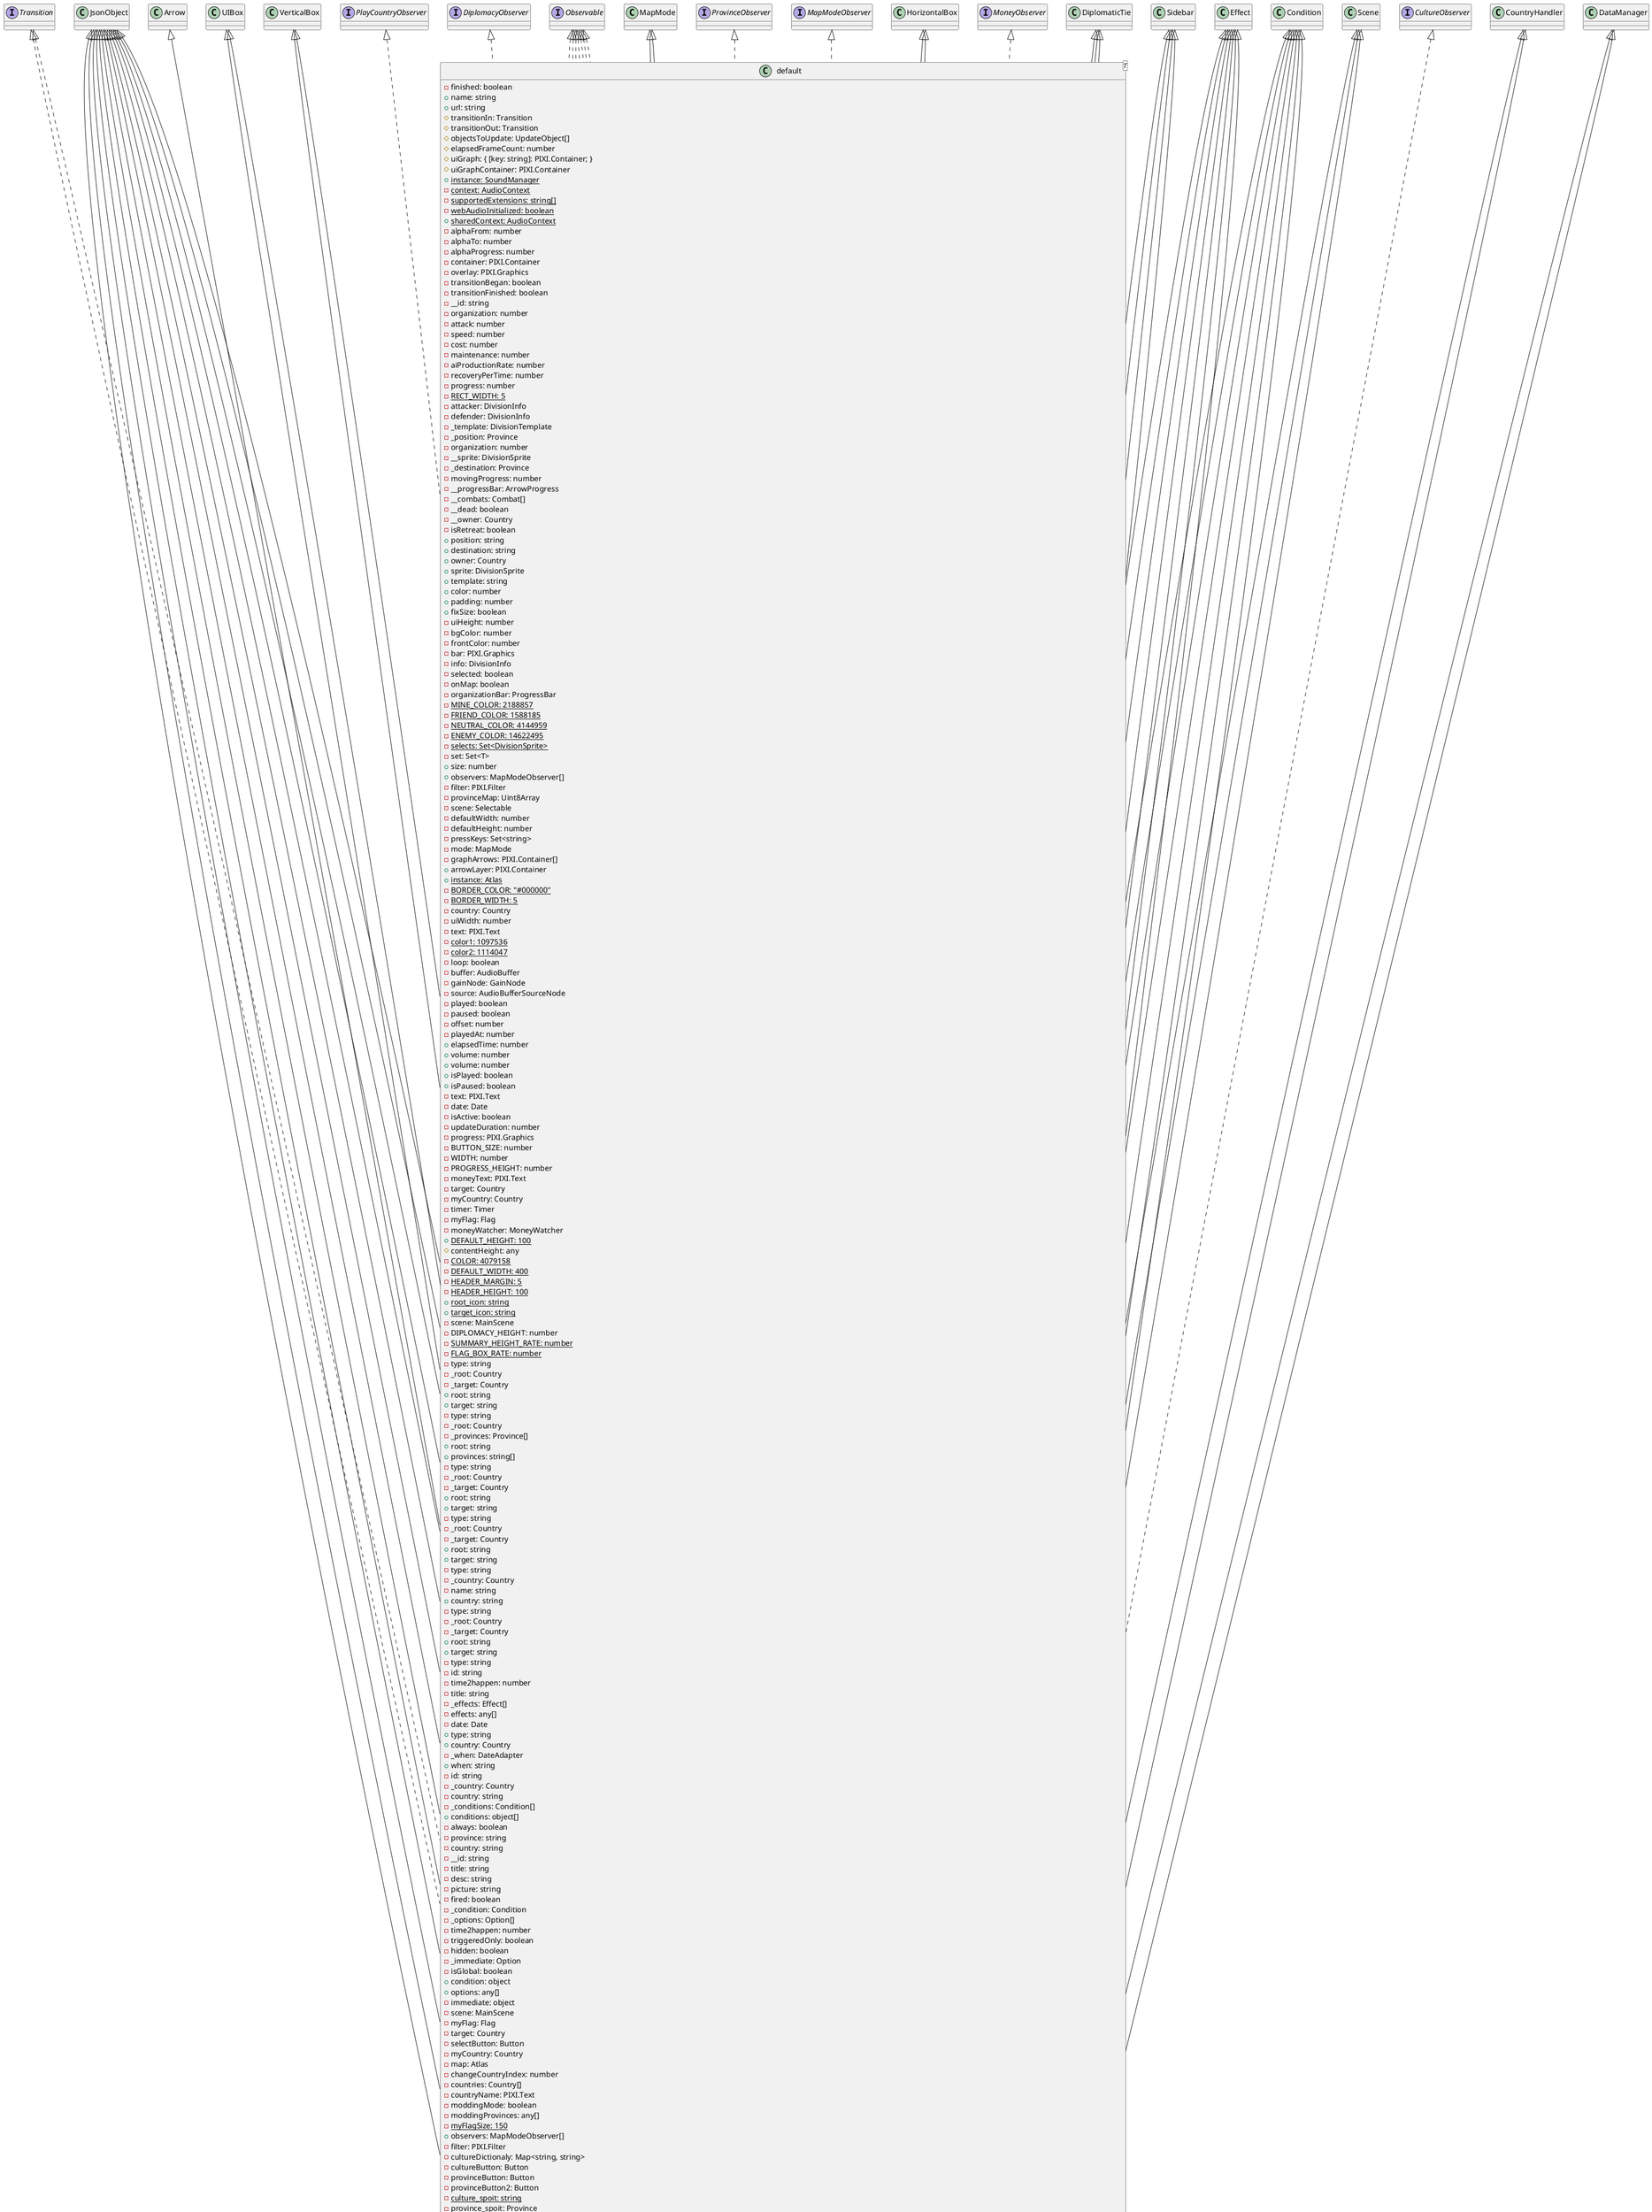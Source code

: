@startuml
enum JsonType {
    GameData
    SaveData
}
class default {
    +{static} toJSON(object: any, replacer?: (key: any, value: any) => Array<any>): any
}
interface default {
    +isDestroyed(): boolean
    +update(dt: number): void
}
interface default {
    +getContainer(): PIXI.Container
    +begin(): void
    +isBegan(): boolean
    +isFinished(): boolean
    +isActive(): boolean
    +update(dt: number): void
    +setCallback(callback: () => void): void
}
class default implements Transition {
    -onTransitionFinished: () => void
    -finished: boolean
    +getContainer(): PIXI.Container
    +begin(): void
    +isBegan(): boolean
    +isFinished(): boolean
    +isActive(): boolean
    +update(_dt: number): void
    +setCallback(callback: () => void): void
}
interface default {
    +name: string
    +url: string
}
abstract class default {
    #transitionIn: Transition
    #transitionOut: Transition
    #objectsToUpdate: UpdateObject[]
    #elapsedFrameCount: number
    #uiGraph: { [key: string]: PIXI.Container; }
    #uiGraphContainer: PIXI.Container
    #registerUpdatingObject(object: UpdateObject): void
    #updateRegisteredObjects(delta: number): void
    +beginTransitionIn(onTransitionFinished: (scene: Scene) => void): void
    +beginTransitionOut(onTransitionFinished: (scene: Scene) => void): void
    +update(delta: number): void
    #createInitialResourceList(): (string | LoaderAddParam)[]
    +beginLoadResource(onLoaded: () => void): Promise<void>
    #loadInitialResource(onLoaded: () => void): void
    -filterLoadedAssets(assets: (string | LoaderAddParam)[]): LoaderAddParam[]
    #onInitialResourceLoaded(): LoaderAddParam[] | string[]
    #loadAdditionalResource(assets: LoaderAddParam[] | string[], onLoaded: () => void): void
    #onAdditionalResourceLoaded(): void
    #onResourceLoaded(): void
}
class default {
    +{static} instance: SoundManager
    -{static} context: AudioContext
    -{static} supportedExtensions: string[]
    -{static} webAudioInitialized: boolean
    +{static} sharedContext: AudioContext
    +{static} init(ctx?: AudioContext): void
    +{static} setSoundInitializeEvent(browser: BrowserInfo | BotInfo | NodeInfo): void
    +{static} useWebaudio(browser: BrowserInfo | BotInfo | NodeInfo): void
    +{static} decodeAudio(binary: any, callback: (buf: AudioBuffer) => void): void
    +{static} decodeAudioWithPromise(binary: any, callback: (buf: AudioBuffer) => void): void
}
class default implements Transition {
    -onTransitionFinished: () => void
    -alphaFrom: number
    -alphaTo: number
    -alphaProgress: number
    -container: PIXI.Container
    -overlay: PIXI.Graphics
    -transitionBegan: boolean
    -transitionFinished: boolean
    +getContainer(): PIXI.Container
    +begin(): void
    +isBegan(): boolean
    +isFinished(): boolean
    +isActive(): boolean
    +update(_dt: number): void
    +setCallback(callback: () => void): void
}
interface Selectable {
    +selectProvince(province: Province): void
}
abstract class default {
    +replacer(key: string, value: any, type: JsonType): any[]
    +toJsonObject(type: JsonType): object
}
class default extends JsonObject {
    -__id: string
    -organization: number
    -attack: number
    -speed: number
    -cost: number
    -maintenance: number
    -aiProductionRate: number
    -recoveryPerTime: number
    +getId(): string
    +getSpeed(): number
    +getAttack(): number
    +getOrganization(): number
    +getAiProductionRate(): number
    +getCost(): number
    +getMaintainance(): number
    +getRecoveryPerTime(): number
    +buildDivision(country: Country): DivisionInfo
}
class default extends Arrow {
    -progress: number
    +setProgress(progress: number): void
    -{static} RECT_WIDTH: 5
}
class default extends JsonObject {
    -attacker: DivisionInfo
    -defender: DivisionInfo
    +combat(): void
    -endCombat(): void
    +getRoot(): DivisionInfo
    +getTarget(): DivisionInfo
    +getOpponent(division: DivisionInfo): DivisionInfo
    +{static} create(root: DivisionInfo, target: DivisionInfo): Combat
}
class default extends JsonObject {
    -_template: DivisionTemplate
    -_position: Province
    -organization: number
    -__sprite: DivisionSprite
    -_destination: Province
    -movingProgress: number
    -__progressBar: ArrowProgress
    -__combats: Combat[]
    -__dead: boolean
    -__owner: Country
    -isRetreat: boolean
    +setTemplate(template: DivisionTemplate): void
    +createSprite(): void
    +applyCost(): void
    +position: string
    +destination: string
    +getMaintainance(): number
    +setPosition(province: Province): void
    +getPosition(): Province
    +owner: Country
    +sprite: DivisionSprite
    +attack(target: DivisionInfo): void
    +getOrganization(): number
    +setOrganization(organization: number): void
    +getTemplate(): DivisionTemplate
    +moveTo(destination: Province): void
    -hasCombatWith(target: DivisionInfo): Combat
    +addCombat(combat: Combat): void
    +removeCombat(combat: Combat): void
    +destroy(): void
    +stopMove(): void
    +isMoving(): boolean
    +isFighting(): boolean
    +template: string
    +retreat(): void
    +update(): void
    +getSprite(): DivisionSprite
    +replacer(key: string, value: any, type: string): any[]
}
abstract class default {
    +color: number
    +padding: number
    +fixSize: boolean
    +setSize(width: number, height: number): void
    +{abstract} addPart(part: PIXI.Container, maxLength?: number): void
}
class default extends UIBox {
    -uiHeight: number
    +addPart(part: PIXI.Container): void
    +getUiHeight(): number
}
class default {
    -bgColor: number
    -frontColor: number
    -bar: PIXI.Graphics
    +setProgress(progress: number): void
}
interface default {
    +onPlayCountryChange(country: Country): any
}
interface default {
    +onDiplomacyChange(tie: DiplomaticTie, isCreated: boolean): any
}
class default extends VerticalBox implements PlayCountryObserver, DiplomacyObserver {
    -info: DivisionInfo
    -selected: boolean
    -onMap: boolean
    -organizationBar: ProgressBar
    +getInfo(): DivisionInfo
    +setOnMap(flag: boolean): void
    +getOnMap(): boolean
    +select(): void
    +deselect(): void
    -onClick(e: PIXI.interaction.InteractionEvent): void
    +setOrganizationRate(organizationRate: number): void
    +getPosition(): Province
    +onPlayCountryChange(country: Country): void
    +onDiplomacyChange(tie: DiplomaticTie, isCreated: boolean): void
    +destroy(): void
    -{static} MINE_COLOR: 2188857
    -{static} FRIEND_COLOR: 1588185
    -{static} NEUTRAL_COLOR: 4144959
    -{static} ENEMY_COLOR: 14622495
    -{static} selects: Set<DivisionSprite>
    +{static} moveSelectingDivisionsTo(province: Province): void
    +{static} hasSelectingDivisions(): boolean
}
class default<T> extends JsonObject {
    -set: Set<T>
    +add(value: T): void
    +delete(value: T): boolean
    +has(value: T): boolean
    +forEach(callback: (value: T) => void): void
    +some(callback: (value: T) => boolean): boolean
    +filter(callback: (value: T) => boolean): T[]
    +size: number
    +toJsonObject(type: JsonType): object
}
interface default {
    +addObserver(observer: any): void
    +removeObserver(observer: any): void
}
abstract class default implements Observable {
    +{abstract} update(): void
    +{abstract} addObserver(observer: any): void
    +{abstract} removeObserver(observer: any): void
    +{abstract} destroy(): void
}
interface default {
    +onProvinceChange(): any
}
interface default {
    +onMapModeUpdated(filter: PIXI.Filter): any
}
class default extends MapMode implements ProvinceObserver, Observable {
    +observers: MapModeObserver[]
    -filter: PIXI.Filter
    +update(): void
    +onProvinceChange(): void
    +addObserver(observer: MapModeObserver): void
    +removeObserver(observer: MapModeObserver): void
    +destroy(): void
}
class default implements MapModeObserver {
    -provinceMap: Uint8Array
    -scene: Selectable
    -defaultWidth: number
    -defaultHeight: number
    -pressKeys: Set<string>
    -mode: MapMode
    -graphArrows: PIXI.Container[]
    +arrowLayer: PIXI.Container
    -getProvinceIdFromPoint(position: PIXI.Point): string
    -getClickedProvince(e: PIXI.interaction.InteractionEvent): Province
    +move(): void
    -getBarycenter(point: PIXI.Point): PIXI.Point
    +calculateBarycenterOfAll(): void
    -getProvince(position: PIXI.Point): Province
    +onMapModeUpdated(filter: any): void
    -moveDivisionsTo(province: Province): void
    +getNeighborProvinces(province: Province): ExtendedSet<Province>
    +isNextTo(province1: Province, province2: Province): boolean
    +setMode(mode: MapMode): void
    +generateProvinceGraph(): void
    +switchProvinceGraph(): void
    +{static} instance: Atlas
    -{static} BORDER_COLOR: "#000000"
    -{static} BORDER_WIDTH: 5
}
class default {
    -country: Country
    -onClick(): void
}
class default extends UIBox {
    -uiWidth: number
    +addPart(part: PIXI.Container, align?: number): void
    +replacePart(before: PIXI.Container, after: PIXI.Container): void
}
class default
class default {
    -text: PIXI.Text
    +setText(text: string): void
    -{static} color1: 1097536
    -{static} color2: 1114047
}
class default {
    -loop: boolean
    -buffer: AudioBuffer
    -gainNode: GainNode
    -source: AudioBufferSourceNode
    -played: boolean
    -paused: boolean
    -offset: number
    -playedAt: number
    +play(loop?: boolean, offset?: number): void
    +stop(): void
    +elapsedTime: number
    +pause(): void
    +resume(): void
    +volume: number
    +volume: number
    +isPlayed: boolean
    +isPaused: boolean
}
class default {
    -text: PIXI.Text
    -date: Date
    -isActive: boolean
    -updateDuration: number
    -progress: PIXI.Graphics
    -BUTTON_SIZE: number
    -WIDTH: number
    -PROGRESS_HEIGHT: number
    +update(elapsedFrameCount: number): boolean
    +faster(): void
    +slower(): void
    -playSE(): void
    +getDate(): Date
    -drawProgress(): void
}
interface default {
    +onMoneyChange(amount: number): any
}
class default extends HorizontalBox implements MoneyObserver {
    -moneyText: PIXI.Text
    -target: Country
    +update(): void
    +destroy(): void
    +onMoneyChange(amount: number): void
}
class default extends HorizontalBox {
    -myCountry: Country
    -timer: Timer
    -myFlag: Flag
    -moneyWatcher: MoneyWatcher
    +getTimer(): Timer
    +setPlayCountry(country: Country): void
    +update(): void
    +{static} DEFAULT_HEIGHT: 100
}
class default extends VerticalBox {
    #contentHeight: any
    -{static} COLOR: 4079158
    -{static} DEFAULT_WIDTH: 400
    -{static} HEADER_MARGIN: 5
    -{static} HEADER_HEIGHT: 100
}
class default
class default extends DiplomaticTie {
    +getRootIcon(): string
    +getTargetIcon(): string
    +{static} root_icon: string
    +{static} target_icon: string
}
class default extends Sidebar {
    -scene: MainScene
    -DIPLOMACY_HEIGHT: number
    -{static} SUMMARY_HEIGHT_RATE: number
    -{static} FLAG_BOX_RATE: number
}
abstract class default extends JsonObject {
    +{abstract} activate(): void
}
class default extends Effect {
    -type: string
    -_root: Country
    -_target: Country
    +activate(): void
    +root: string
    +target: string
    +replacer(key: string, value: any, type: JsonType): any[]
}
class default extends Effect {
    -type: string
    -_root: Country
    -_provinces: Province[]
    +activate(): void
    +root: string
    +provinces: string[]
    +replacer(key: string, value: any, type: JsonType): any[]
}
class default extends Effect {
    -type: string
    -_root: Country
    -_target: Country
    +activate(): void
    +root: string
    +target: string
    +replacer(key: string, value: any, type: JsonType): any[]
}
class default extends Effect {
    -type: string
    -_root: Country
    -_target: Country
    +activate(): void
    +root: string
    +target: string
    +replacer(key: string, value: any, type: JsonType): any[]
}
class default extends Effect {
    -type: string
    -_country: Country
    -name: string
    +activate(): void
    +country: string
    +replacer(key: string, value: any, type: JsonType): any[]
}
class default extends Effect {
    -type: string
    -_root: Country
    -_target: Country
    +activate(): void
    +root: string
    +target: string
    +replacer(key: string, value: any, type: JsonType): any[]
}
class default extends Effect {
    -type: string
    -id: string
    -time2happen: number
    +activate(): void
}
class default {
    +{static} createEffect(effect: any): Effect
}
class default extends JsonObject {
    -title: string
    -_effects: Effect[]
    -effects: any[]
    +takeEffects(): void
    +getTitle(): string
}
class default {
    -date: Date
    +getTime(): number
    +getFormatedDate(format_str?: string): string
    +toJSON(): string
}
abstract class default extends JsonObject {
    +type: string
    +{abstract} isValid(root: Country, date: Date): boolean
    +toJSON(): any
}
abstract class default {
    +country: Country
    +update(): void
    +getCountry(): Country
    +{abstract} dispatchEvents(): void
    +{abstract} onEvent(event: Event): void
}
class default extends Condition {
    -_when: DateAdapter
    +when: string
    +isValid(country: Country, date: Date): boolean
}
class default extends Condition {
    -id: string
    +isValid(country: Country, date: Date): boolean
}
class default extends Condition {
    -_country: Country
    +isValid(country: Country, date: Date): boolean
    -country: string
    +replacer(key: string, value: any, type: JsonType): any[]
}
class default extends Condition {
    -_conditions: Condition[]
    +conditions: object[]
    +isValid(country: Country, date: Date): boolean
}
class default extends Condition {
    -always: boolean
    +isValid(country: Country, date: Date): boolean
}
class default extends Condition {
    -province: string
    +isValid(country: Country, date: Date): boolean
}
class default extends Condition {
    -country: string
    +isValid(country: Country, date: Date): boolean
}
abstract class default {
    +{static} createCondition(condition: object): (DateCondition & object) | (EventFired & object) | (CountryIs & object) | (And & object) | (Always & object) | (OwnProvince & object) | (AtWarWith & object)
}
class default extends JsonObject {
    -__id: string
    -title: string
    -desc: string
    -picture: string
    -fired: boolean
    -_condition: Condition
    -_options: Option[]
    -time2happen: number
    -triggeredOnly: boolean
    -hidden: boolean
    -_immediate: Option
    -isGlobal: boolean
    +isDispatchable(country: Country, date: Date): boolean
    +dispatch(dispatcher: CountryHandler, date: Date): void
    +condition: object
    +options: any[]
    +getOptions(): Option[]
    +getId(): string
    +setTime2happen(time2happen: any): void
    +countFoward(): void
    +isFired(): boolean
    +getDesc(): string
    +getTitle(): string
    +showDialog(): void
    -immediate: object
    +replacer(key: string, value: any, type: JsonType): any[]
}
class default extends Sidebar {
    -scene: MainScene
}
class default extends Scene implements Selectable {
    -myFlag: Flag
    -target: Country
    -selectButton: Button
    -myCountry: Country
    -map: Atlas
    -changeCountryIndex: number
    -countries: Country[]
    -countryName: PIXI.Text
    -moddingMode: boolean
    -moddingProvinces: any[]
    #createInitialResourceList(): (string | LoaderAddParam)[]
    #onResourceLoaded(): void
    -selectAsMyCountry(country?: Country): void
    -deselectMyCountry(): void
    +selectProvince(province: Province): void
    -selectAsTarget(country: Country): void
    -integrity(): void
    -confirm(): void
    +update(dt: number): void
    -{static} myFlagSize: 150
}
interface default {
    +onCultureChange(): any
}
class default extends MapMode implements CultureObserver, Observable {
    +observers: MapModeObserver[]
    -filter: PIXI.Filter
    -cultureDictionaly: Map<string, string>
    +update(): void
    +onCultureChange(): void
    +addObserver(observer: MapModeObserver): void
    +removeObserver(observer: MapModeObserver): void
    +destroy(): void
}
class default extends Sidebar
class default extends Sidebar {
    -cultureButton: Button
    -provinceButton: Button
    -provinceButton2: Button
    -{static} culture_spoit: string
    -{static} province_spoit: Province
}
class default extends CountryHandler {
    +country: Country
    +dispatchEvents(): void
    +onEvent(event: Event): void
    +update(): void
}
abstract class default {
    +{static} getRandomInt(min?: number, max?: number): number
}
class default extends CountryHandler {
    +country: Country
    +dispatchEvents(): void
    +onEvent(event: Event): void
    +update(): void
}
class default extends Scene implements Selectable, Observable {
    -playCountry: Country
    -map: Atlas
    -header: Header
    -sidebar: Sidebar
    +selectingDivison: DivisionSprite
    +cheat_move: boolean
    -observers: PlayCountryObserver[]
    #createInitialResourceList(): (string | LoaderAddParam)[]
    #onResourceLoaded(): void
    +selectProvince(province: Province): void
    +openDiplomacySidebar(country: Country): void
    +openConscription(): void
    +openDebug(): void
    +openProvinceSidebar(province: Province): void
    +getMap(): Atlas
    +update(dt: number): void
    +getMyCountry(): Country
    +setPlayCountry(country: Country): void
    +getDate(): Date
    +addObserver(observer: PlayCountryObserver): void
    +removeObserver(observer: PlayCountryObserver): void
    +{static} instance: MainScene
}
class default extends DiplomaticTie {
    +activate(): void
    +deactivate(): void
    +getRootIcon(): string
    +getTargetIcon(): string
    +{static} root_icon: string
    +{static} target_icon: string
}
abstract class default extends JsonObject {
    +__onLoaded: any[]
    +__isLoaded: boolean
    +__ON_CREATED: void
    +isLoaded(): boolean
    +addListener(func: any): void
    +endLoad(test?: string): void
}
class default<T, U> extends DataManager {
    -map: Map<T, U>
    +set(id: T, item: U): Map<T, U>
    +safeGet(id: T, onload: (item: U) => void): void
    +get(id: T): U
    +forEach(callback: (item: U) => void): void
    +size: number
    +some(callback: (item: U) => boolean): boolean
    +toJsonObject(type: JsonType): object
}
class default<T> extends DataManager {
    -set: ExtendedSet<T>
    +add(value: T): void
    +delete(value: T): boolean
    +has(value: T): boolean
    +size: number
    +setCollection(collection: any): void
    +toJsonObject(type: JsonType): object
}
class default extends DiplomaticTie {
    +getRootIcon(): string
    +getTargetIcon(): string
    +{static} root_icon: string
    +{static} target_icon: string
}
class default extends JsonObject {
    -_countries: Map<string, Country>
    -_provinces: MapDataManager<string, Province>
    -_diplomacy: DiplomaticTie[]
    -_events: Map<string, Event>
    -_combats: Combat[]
    -_templates: MapDataManager<string, DivisionTemplate>
    -_cultures: SetDataManager<string>
    -countries: object
    +getCountries(): Map<string, Country>
    +getCountry(id: string): Country
    -templates: object
    +getTemplates(): MapDataManager<string, DivisionTemplate>
    -provinces: object
    +setProvince(id: string, province: Province): void
    +getProvinces(): MapDataManager<string, Province>
    -diplomacy: object[]
    +addDiplomacy(diplomacy: DiplomaticTie): void
    +removeDiplomacy(diplomacy: DiplomaticTie): void
    -events: object
    +getEvents(): Map<string, Event>
    -combats: object[]
    +addCombat(combat: Combat): void
    +removeCombat(combat: Combat): void
    +getCombats(): Combat[]
    +load(json: object): void
    -cultures: object
    +getCultures(): SetDataManager<string>
    +download(type: JsonType): void
    +replacer(key: string, value: any, type: JsonType): any[]
}
class default {
    +game: PIXI.Application
    -sceneTransitionOutFinished: boolean
    -currentScene?: Scene
    -sceneResourceLoaded: boolean
    +data: Savedata
    +{static} instance: GameManager
    +{static} start(params: { glWidth: number; glHeight: number; backgroundColor: number; }): void
    +{static} transitionInIfPossible(newScene: Scene): boolean
    +{static} loadScene(newScene: Scene): void
}
abstract class default extends JsonObject {
    -type: string
    #root: Country
    #target: Country
    #active: boolean
    +getRoot(): Country
    +getTarget(): Country
    +getOpponent(country: Country): Country
    +activate(): void
    +deactivate(): void
    +{abstract} getRootIcon(): any
    +{abstract} getTargetIcon(): any
    +replacer(key: string, value: any, type: JsonType): any[]
    +{static} root_icon: string
    +{static} target_icon: string
}
class default implements Observable {
    -money: number
    +observers: MoneyObserver[]
    +getMoney(): number
    +setMoney(money: number): void
    +addObserver(observer: MoneyObserver): void
    +removeObserver(observer: MoneyObserver): void
}
class default extends JsonObject {
    -__name: string
    -imgPath: string
    -name: string
    +getName(): string
    +getImgPath(): string
    +{static} DEFAULT_NAME: "DEFAULT_LEADER_NAME"
}
class default extends JsonObject implements Observable {
    -__id: string
    -_color: number
    +name: string
    +flag: string
    -_culture: string
    -__diplomaticTies: DiplomaticTie[]
    -_divisions: DivisionInfo[]
    -__handler: CountryHandler
    +__money: Money
    -_leaders: Map<string, Leader>
    -_leader: Leader
    -__observers: DiplomacyObserver[]
    +addDiplomaticRelation(tie: DiplomaticTie): void
    +removeDiplomaticRelation(tie: DiplomaticTie): void
    +getDiplomacy(): DiplomaticTie[]
    +color: string
    +getColor(): number
    +id: string
    -divisions: any
    +getRandomOwnProvince(): any
    +getWarInfoWith(country: Country): War
    +hasWar(): boolean
    +calcMaintanance(): number
    +calcBalance(): number
    +update(): void
    +getDivisions(): DivisionInfo[]
    +addDivision(division: DivisionInfo): void
    +removeDivision(division: DivisionInfo): void
    +destroy(): void
    +hasAccessTo(country: Country): boolean
    -culture: string
    +getCulture(): string
    -leaders: object
    -leader: string
    +getLeaders(): Map<string, Leader>
    +getLeader(): Leader
    +setHandler(handler: CountryHandler): void
    +onEvent(event: Event): void
    +addObserver(observer: DiplomacyObserver): void
    +removeObserver(observer: DiplomacyObserver): void
    +alliesWith(target: Country): boolean
    +replacer(key: string, value: any, type: JsonType): any[]
    -{static} SEA_ID: "Sea"
}
class default {
    -divisions: ExtendedSet<DivisionInfo>
    -sprites: ExtendedSet<DivisionSprite>
    +addDivison(division: DivisionInfo): void
    +removeDivision(division: DivisionInfo): void
    +showSprite(division: DivisionInfo): void
    +getDivisions(): ExtendedSet<DivisionInfo>
    -addSprite(sprite: DivisionSprite): void
    -removeSprite(sprite: DivisionSprite): void
    -repositionStack(): void
    -{static} GAP: 2
}
class default extends JsonObject implements Observable {
    -__id: string
    -_owner: Country
    -x: number
    -y: number
    -__divisions: DivisionStacker
    -_culture: string
    -__observers: ProvinceObserver[]
    -__cultureObservers: CultureObserver[]
    -_neighbours: ExtendedSet<string>
    -owner: string
    +getId(): string
    +getOwner(): Country
    +setOwner(owner: Country): void
    +setCoord(point: PIXI.Point): void
    +getCoord(): PIXI.Point
    +addDivision(division: DivisionInfo): void
    +removeDivision(division: DivisionInfo): void
    +getDivisons(): ExtendedSet<DivisionInfo>
    +isNextTo(province: Province): boolean
    +hasPeaceAccess(country: Country): boolean
    +hasAccess(country: Country): true | War
    -culture: string
    +setCulture(culture: string): void
    +getCulture(): string
    +addObserver(observer: ProvinceObserver): void
    +removeObserver(observer: ProvinceObserver): void
    +addCultureObserver(observer: CultureObserver): void
    +removeCultureObserver(observer: CultureObserver): void
    +neighbours: string[] | ExtendedSet<Province>
    +getNeighbours(): ExtendedSet<string>
    +getDivisionStacker(): DivisionStacker
    +replacer(key: string, value: any, type: JsonType): any[]
}
class default {
    +length: number
    +width: number
    +color: number
    -createTriangle(): PIXI.Graphics
    +{static} TRIANGLE_HEIGHT: 10
}
class default extends Scene {
    -text: PIXI.Text
    -textAppealDuration: number
    #createInitialResourceList(): (string | LoaderAddParam)[]
    #onResourceLoaded(): void
    -onPointerDown(): void
    +update(dt: number): void
}
default --> "1" JsonType
default --> "1" Selectable
@enduml